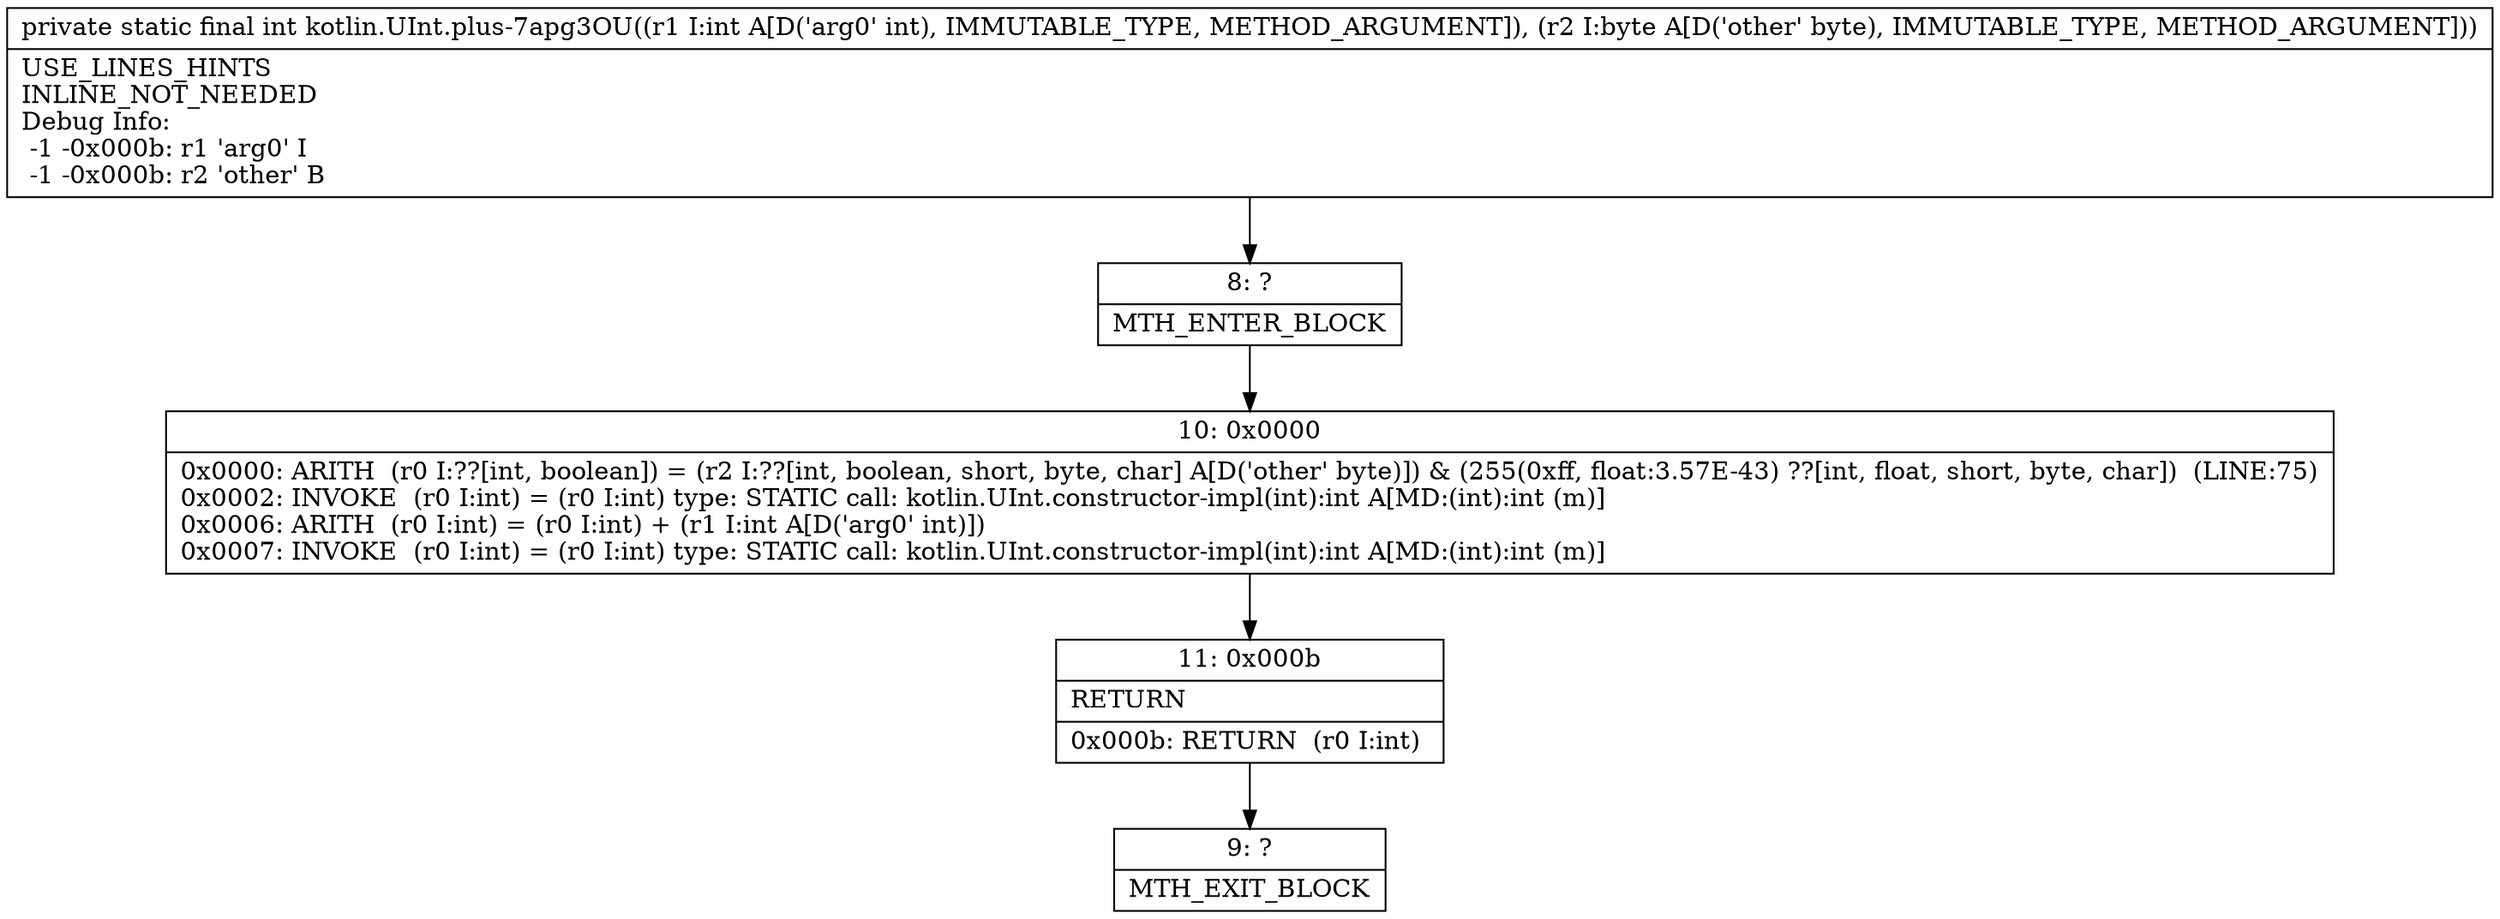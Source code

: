 digraph "CFG forkotlin.UInt.plus\-7apg3OU(IB)I" {
Node_8 [shape=record,label="{8\:\ ?|MTH_ENTER_BLOCK\l}"];
Node_10 [shape=record,label="{10\:\ 0x0000|0x0000: ARITH  (r0 I:??[int, boolean]) = (r2 I:??[int, boolean, short, byte, char] A[D('other' byte)]) & (255(0xff, float:3.57E\-43) ??[int, float, short, byte, char])  (LINE:75)\l0x0002: INVOKE  (r0 I:int) = (r0 I:int) type: STATIC call: kotlin.UInt.constructor\-impl(int):int A[MD:(int):int (m)]\l0x0006: ARITH  (r0 I:int) = (r0 I:int) + (r1 I:int A[D('arg0' int)]) \l0x0007: INVOKE  (r0 I:int) = (r0 I:int) type: STATIC call: kotlin.UInt.constructor\-impl(int):int A[MD:(int):int (m)]\l}"];
Node_11 [shape=record,label="{11\:\ 0x000b|RETURN\l|0x000b: RETURN  (r0 I:int) \l}"];
Node_9 [shape=record,label="{9\:\ ?|MTH_EXIT_BLOCK\l}"];
MethodNode[shape=record,label="{private static final int kotlin.UInt.plus\-7apg3OU((r1 I:int A[D('arg0' int), IMMUTABLE_TYPE, METHOD_ARGUMENT]), (r2 I:byte A[D('other' byte), IMMUTABLE_TYPE, METHOD_ARGUMENT]))  | USE_LINES_HINTS\lINLINE_NOT_NEEDED\lDebug Info:\l  \-1 \-0x000b: r1 'arg0' I\l  \-1 \-0x000b: r2 'other' B\l}"];
MethodNode -> Node_8;Node_8 -> Node_10;
Node_10 -> Node_11;
Node_11 -> Node_9;
}

